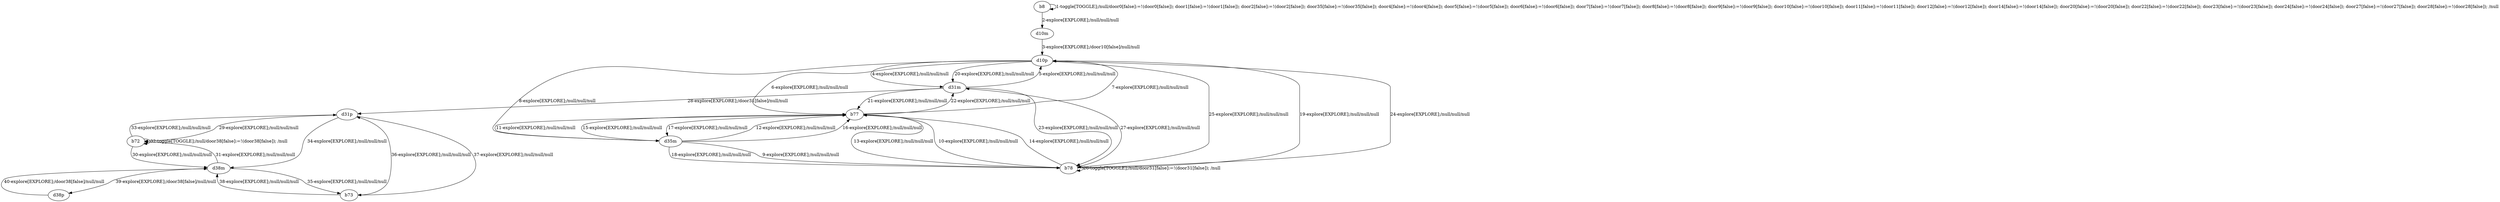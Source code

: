 # Total number of goals covered by this test: 1
# d38p --> d38m

digraph g {
"b8" -> "b8" [label = "1-toggle[TOGGLE];/null/door0[false]:=!(door0[false]); door1[false]:=!(door1[false]); door2[false]:=!(door2[false]); door35[false]:=!(door35[false]); door4[false]:=!(door4[false]); door5[false]:=!(door5[false]); door6[false]:=!(door6[false]); door7[false]:=!(door7[false]); door8[false]:=!(door8[false]); door9[false]:=!(door9[false]); door10[false]:=!(door10[false]); door11[false]:=!(door11[false]); door12[false]:=!(door12[false]); door14[false]:=!(door14[false]); door20[false]:=!(door20[false]); door22[false]:=!(door22[false]); door23[false]:=!(door23[false]); door24[false]:=!(door24[false]); door27[false]:=!(door27[false]); door28[false]:=!(door28[false]); /null"];
"b8" -> "d10m" [label = "2-explore[EXPLORE];/null/null/null"];
"d10m" -> "d10p" [label = "3-explore[EXPLORE];/door10[false]/null/null"];
"d10p" -> "d31m" [label = "4-explore[EXPLORE];/null/null/null"];
"d31m" -> "d10p" [label = "5-explore[EXPLORE];/null/null/null"];
"d10p" -> "b77" [label = "6-explore[EXPLORE];/null/null/null"];
"b77" -> "d10p" [label = "7-explore[EXPLORE];/null/null/null"];
"d10p" -> "d35m" [label = "8-explore[EXPLORE];/null/null/null"];
"d35m" -> "b78" [label = "9-explore[EXPLORE];/null/null/null"];
"b78" -> "b77" [label = "10-explore[EXPLORE];/null/null/null"];
"b77" -> "d35m" [label = "11-explore[EXPLORE];/null/null/null"];
"d35m" -> "b77" [label = "12-explore[EXPLORE];/null/null/null"];
"b77" -> "b78" [label = "13-explore[EXPLORE];/null/null/null"];
"b78" -> "b77" [label = "14-explore[EXPLORE];/null/null/null"];
"b77" -> "d35m" [label = "15-explore[EXPLORE];/null/null/null"];
"d35m" -> "b77" [label = "16-explore[EXPLORE];/null/null/null"];
"b77" -> "d35m" [label = "17-explore[EXPLORE];/null/null/null"];
"d35m" -> "b78" [label = "18-explore[EXPLORE];/null/null/null"];
"b78" -> "d10p" [label = "19-explore[EXPLORE];/null/null/null"];
"d10p" -> "d31m" [label = "20-explore[EXPLORE];/null/null/null"];
"d31m" -> "b77" [label = "21-explore[EXPLORE];/null/null/null"];
"b77" -> "d31m" [label = "22-explore[EXPLORE];/null/null/null"];
"d31m" -> "b78" [label = "23-explore[EXPLORE];/null/null/null"];
"b78" -> "d10p" [label = "24-explore[EXPLORE];/null/null/null"];
"d10p" -> "b78" [label = "25-explore[EXPLORE];/null/null/null"];
"b78" -> "b78" [label = "26-toggle[TOGGLE];/null/door31[false]:=!(door31[false]); /null"];
"b78" -> "d31m" [label = "27-explore[EXPLORE];/null/null/null"];
"d31m" -> "d31p" [label = "28-explore[EXPLORE];/door31[false]/null/null"];
"d31p" -> "b72" [label = "29-explore[EXPLORE];/null/null/null"];
"b72" -> "d38m" [label = "30-explore[EXPLORE];/null/null/null"];
"d38m" -> "b72" [label = "31-explore[EXPLORE];/null/null/null"];
"b72" -> "b72" [label = "32-toggle[TOGGLE];/null/door38[false]:=!(door38[false]); /null"];
"b72" -> "d31p" [label = "33-explore[EXPLORE];/null/null/null"];
"d31p" -> "d38m" [label = "34-explore[EXPLORE];/null/null/null"];
"d38m" -> "b73" [label = "35-explore[EXPLORE];/null/null/null"];
"b73" -> "d31p" [label = "36-explore[EXPLORE];/null/null/null"];
"d31p" -> "b73" [label = "37-explore[EXPLORE];/null/null/null"];
"b73" -> "d38m" [label = "38-explore[EXPLORE];/null/null/null"];
"d38m" -> "d38p" [label = "39-explore[EXPLORE];/door38[false]/null/null"];
"d38p" -> "d38m" [label = "40-explore[EXPLORE];/door38[false]/null/null"];
}